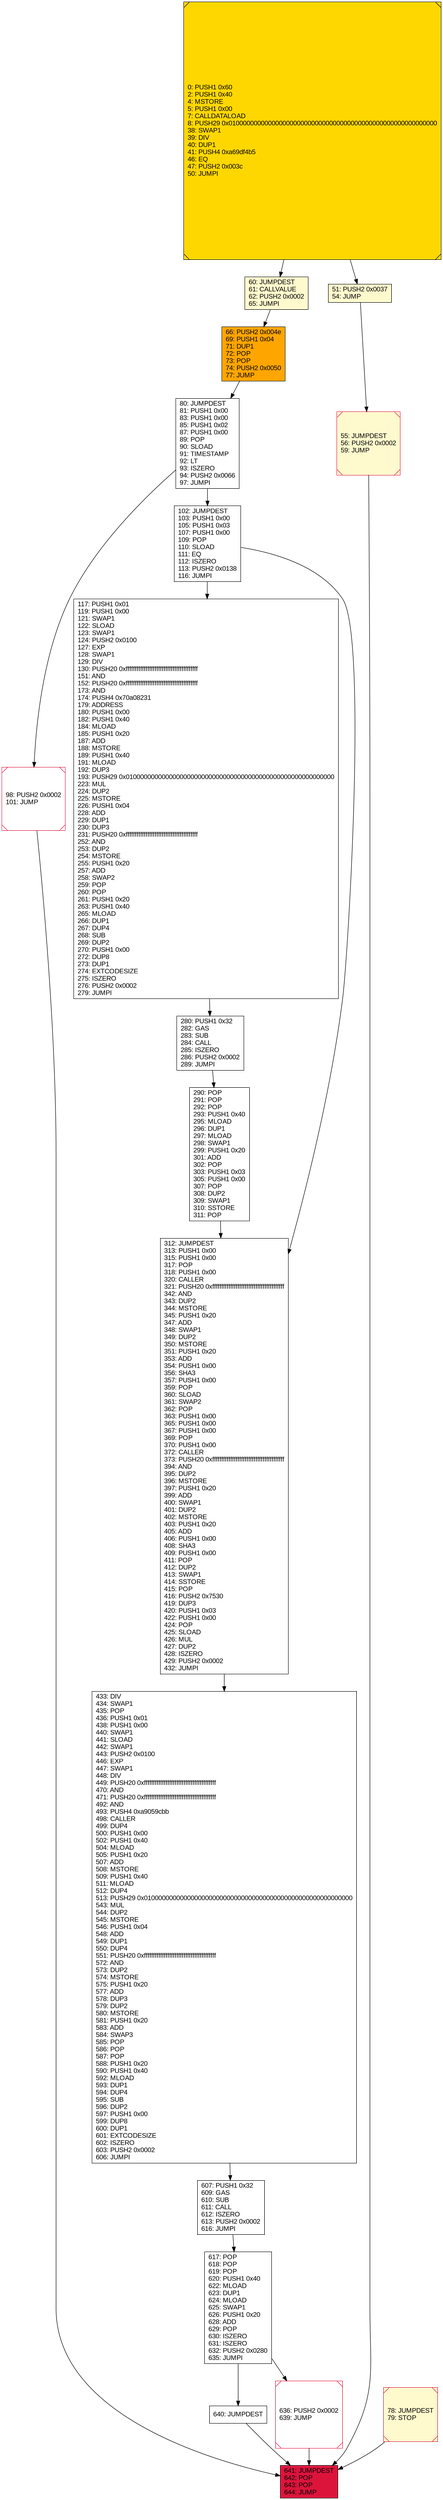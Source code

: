digraph G {
bgcolor=transparent rankdir=UD;
node [shape=box style=filled color=black fillcolor=white fontname=arial fontcolor=black];
60 [label="60: JUMPDEST\l61: CALLVALUE\l62: PUSH2 0x0002\l65: JUMPI\l" fillcolor=lemonchiffon ];
641 [label="641: EXIT BLOCK\l" fillcolor=crimson ];
433 [label="433: DIV\l434: SWAP1\l435: POP\l436: PUSH1 0x01\l438: PUSH1 0x00\l440: SWAP1\l441: SLOAD\l442: SWAP1\l443: PUSH2 0x0100\l446: EXP\l447: SWAP1\l448: DIV\l449: PUSH20 0xffffffffffffffffffffffffffffffffffffffff\l470: AND\l471: PUSH20 0xffffffffffffffffffffffffffffffffffffffff\l492: AND\l493: PUSH4 0xa9059cbb\l498: CALLER\l499: DUP4\l500: PUSH1 0x00\l502: PUSH1 0x40\l504: MLOAD\l505: PUSH1 0x20\l507: ADD\l508: MSTORE\l509: PUSH1 0x40\l511: MLOAD\l512: DUP4\l513: PUSH29 0x0100000000000000000000000000000000000000000000000000000000\l543: MUL\l544: DUP2\l545: MSTORE\l546: PUSH1 0x04\l548: ADD\l549: DUP1\l550: DUP4\l551: PUSH20 0xffffffffffffffffffffffffffffffffffffffff\l572: AND\l573: DUP2\l574: MSTORE\l575: PUSH1 0x20\l577: ADD\l578: DUP3\l579: DUP2\l580: MSTORE\l581: PUSH1 0x20\l583: ADD\l584: SWAP3\l585: POP\l586: POP\l587: POP\l588: PUSH1 0x20\l590: PUSH1 0x40\l592: MLOAD\l593: DUP1\l594: DUP4\l595: SUB\l596: DUP2\l597: PUSH1 0x00\l599: DUP8\l600: DUP1\l601: EXTCODESIZE\l602: ISZERO\l603: PUSH2 0x0002\l606: JUMPI\l" ];
51 [label="51: PUSH2 0x0037\l54: JUMP\l" fillcolor=lemonchiffon ];
55 [label="55: JUMPDEST\l56: PUSH2 0x0002\l59: JUMP\l" fillcolor=lemonchiffon shape=Msquare color=crimson ];
98 [label="98: PUSH2 0x0002\l101: JUMP\l" shape=Msquare color=crimson ];
117 [label="117: PUSH1 0x01\l119: PUSH1 0x00\l121: SWAP1\l122: SLOAD\l123: SWAP1\l124: PUSH2 0x0100\l127: EXP\l128: SWAP1\l129: DIV\l130: PUSH20 0xffffffffffffffffffffffffffffffffffffffff\l151: AND\l152: PUSH20 0xffffffffffffffffffffffffffffffffffffffff\l173: AND\l174: PUSH4 0x70a08231\l179: ADDRESS\l180: PUSH1 0x00\l182: PUSH1 0x40\l184: MLOAD\l185: PUSH1 0x20\l187: ADD\l188: MSTORE\l189: PUSH1 0x40\l191: MLOAD\l192: DUP3\l193: PUSH29 0x0100000000000000000000000000000000000000000000000000000000\l223: MUL\l224: DUP2\l225: MSTORE\l226: PUSH1 0x04\l228: ADD\l229: DUP1\l230: DUP3\l231: PUSH20 0xffffffffffffffffffffffffffffffffffffffff\l252: AND\l253: DUP2\l254: MSTORE\l255: PUSH1 0x20\l257: ADD\l258: SWAP2\l259: POP\l260: POP\l261: PUSH1 0x20\l263: PUSH1 0x40\l265: MLOAD\l266: DUP1\l267: DUP4\l268: SUB\l269: DUP2\l270: PUSH1 0x00\l272: DUP8\l273: DUP1\l274: EXTCODESIZE\l275: ISZERO\l276: PUSH2 0x0002\l279: JUMPI\l" ];
641 [label="641: JUMPDEST\l642: POP\l643: POP\l644: JUMP\l" ];
640 [label="640: JUMPDEST\l" ];
290 [label="290: POP\l291: POP\l292: POP\l293: PUSH1 0x40\l295: MLOAD\l296: DUP1\l297: MLOAD\l298: SWAP1\l299: PUSH1 0x20\l301: ADD\l302: POP\l303: PUSH1 0x03\l305: PUSH1 0x00\l307: POP\l308: DUP2\l309: SWAP1\l310: SSTORE\l311: POP\l" ];
617 [label="617: POP\l618: POP\l619: POP\l620: PUSH1 0x40\l622: MLOAD\l623: DUP1\l624: MLOAD\l625: SWAP1\l626: PUSH1 0x20\l628: ADD\l629: POP\l630: ISZERO\l631: ISZERO\l632: PUSH2 0x0280\l635: JUMPI\l" ];
102 [label="102: JUMPDEST\l103: PUSH1 0x00\l105: PUSH1 0x03\l107: PUSH1 0x00\l109: POP\l110: SLOAD\l111: EQ\l112: ISZERO\l113: PUSH2 0x0138\l116: JUMPI\l" ];
312 [label="312: JUMPDEST\l313: PUSH1 0x00\l315: PUSH1 0x00\l317: POP\l318: PUSH1 0x00\l320: CALLER\l321: PUSH20 0xffffffffffffffffffffffffffffffffffffffff\l342: AND\l343: DUP2\l344: MSTORE\l345: PUSH1 0x20\l347: ADD\l348: SWAP1\l349: DUP2\l350: MSTORE\l351: PUSH1 0x20\l353: ADD\l354: PUSH1 0x00\l356: SHA3\l357: PUSH1 0x00\l359: POP\l360: SLOAD\l361: SWAP2\l362: POP\l363: PUSH1 0x00\l365: PUSH1 0x00\l367: PUSH1 0x00\l369: POP\l370: PUSH1 0x00\l372: CALLER\l373: PUSH20 0xffffffffffffffffffffffffffffffffffffffff\l394: AND\l395: DUP2\l396: MSTORE\l397: PUSH1 0x20\l399: ADD\l400: SWAP1\l401: DUP2\l402: MSTORE\l403: PUSH1 0x20\l405: ADD\l406: PUSH1 0x00\l408: SHA3\l409: PUSH1 0x00\l411: POP\l412: DUP2\l413: SWAP1\l414: SSTORE\l415: POP\l416: PUSH2 0x7530\l419: DUP3\l420: PUSH1 0x03\l422: PUSH1 0x00\l424: POP\l425: SLOAD\l426: MUL\l427: DUP2\l428: ISZERO\l429: PUSH2 0x0002\l432: JUMPI\l" ];
80 [label="80: JUMPDEST\l81: PUSH1 0x00\l83: PUSH1 0x00\l85: PUSH1 0x02\l87: PUSH1 0x00\l89: POP\l90: SLOAD\l91: TIMESTAMP\l92: LT\l93: ISZERO\l94: PUSH2 0x0066\l97: JUMPI\l" ];
636 [label="636: PUSH2 0x0002\l639: JUMP\l" shape=Msquare color=crimson ];
66 [label="66: PUSH2 0x004e\l69: PUSH1 0x04\l71: DUP1\l72: POP\l73: POP\l74: PUSH2 0x0050\l77: JUMP\l" fillcolor=orange ];
78 [label="78: JUMPDEST\l79: STOP\l" fillcolor=lemonchiffon shape=Msquare color=crimson ];
280 [label="280: PUSH1 0x32\l282: GAS\l283: SUB\l284: CALL\l285: ISZERO\l286: PUSH2 0x0002\l289: JUMPI\l" ];
607 [label="607: PUSH1 0x32\l609: GAS\l610: SUB\l611: CALL\l612: ISZERO\l613: PUSH2 0x0002\l616: JUMPI\l" ];
0 [label="0: PUSH1 0x60\l2: PUSH1 0x40\l4: MSTORE\l5: PUSH1 0x00\l7: CALLDATALOAD\l8: PUSH29 0x0100000000000000000000000000000000000000000000000000000000\l38: SWAP1\l39: DIV\l40: DUP1\l41: PUSH4 0xa69df4b5\l46: EQ\l47: PUSH2 0x003c\l50: JUMPI\l" fillcolor=lemonchiffon shape=Msquare fillcolor=gold ];
102 -> 312;
51 -> 55;
617 -> 640;
80 -> 102;
55 -> 641;
640 -> 641;
98 -> 641;
66 -> 80;
312 -> 433;
117 -> 280;
607 -> 617;
280 -> 290;
636 -> 641;
60 -> 66;
102 -> 117;
617 -> 636;
0 -> 51;
78 -> 641;
0 -> 60;
80 -> 98;
433 -> 607;
290 -> 312;
}